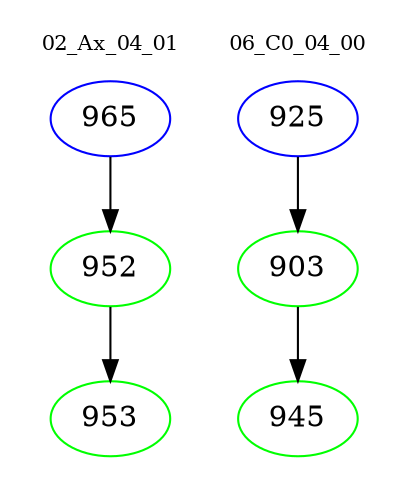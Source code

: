 digraph{
subgraph cluster_0 {
color = white
label = "02_Ax_04_01";
fontsize=10;
T0_965 [label="965", color="blue"]
T0_965 -> T0_952 [color="black"]
T0_952 [label="952", color="green"]
T0_952 -> T0_953 [color="black"]
T0_953 [label="953", color="green"]
}
subgraph cluster_1 {
color = white
label = "06_C0_04_00";
fontsize=10;
T1_925 [label="925", color="blue"]
T1_925 -> T1_903 [color="black"]
T1_903 [label="903", color="green"]
T1_903 -> T1_945 [color="black"]
T1_945 [label="945", color="green"]
}
}
